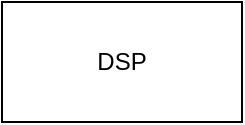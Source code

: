 <mxfile version="22.0.4" type="github">
  <diagram name="第 1 页" id="7ROx7_aEjGXye-tok1HD">
    <mxGraphModel dx="996" dy="535" grid="1" gridSize="10" guides="1" tooltips="1" connect="1" arrows="1" fold="1" page="1" pageScale="1" pageWidth="827" pageHeight="1169" math="0" shadow="0">
      <root>
        <mxCell id="0" />
        <mxCell id="1" parent="0" />
        <mxCell id="2mS-3yC-kaPvrHnXkdwL-1" value="DSP&lt;br&gt;" style="rounded=0;whiteSpace=wrap;html=1;" vertex="1" parent="1">
          <mxGeometry x="80" y="80" width="120" height="60" as="geometry" />
        </mxCell>
      </root>
    </mxGraphModel>
  </diagram>
</mxfile>

